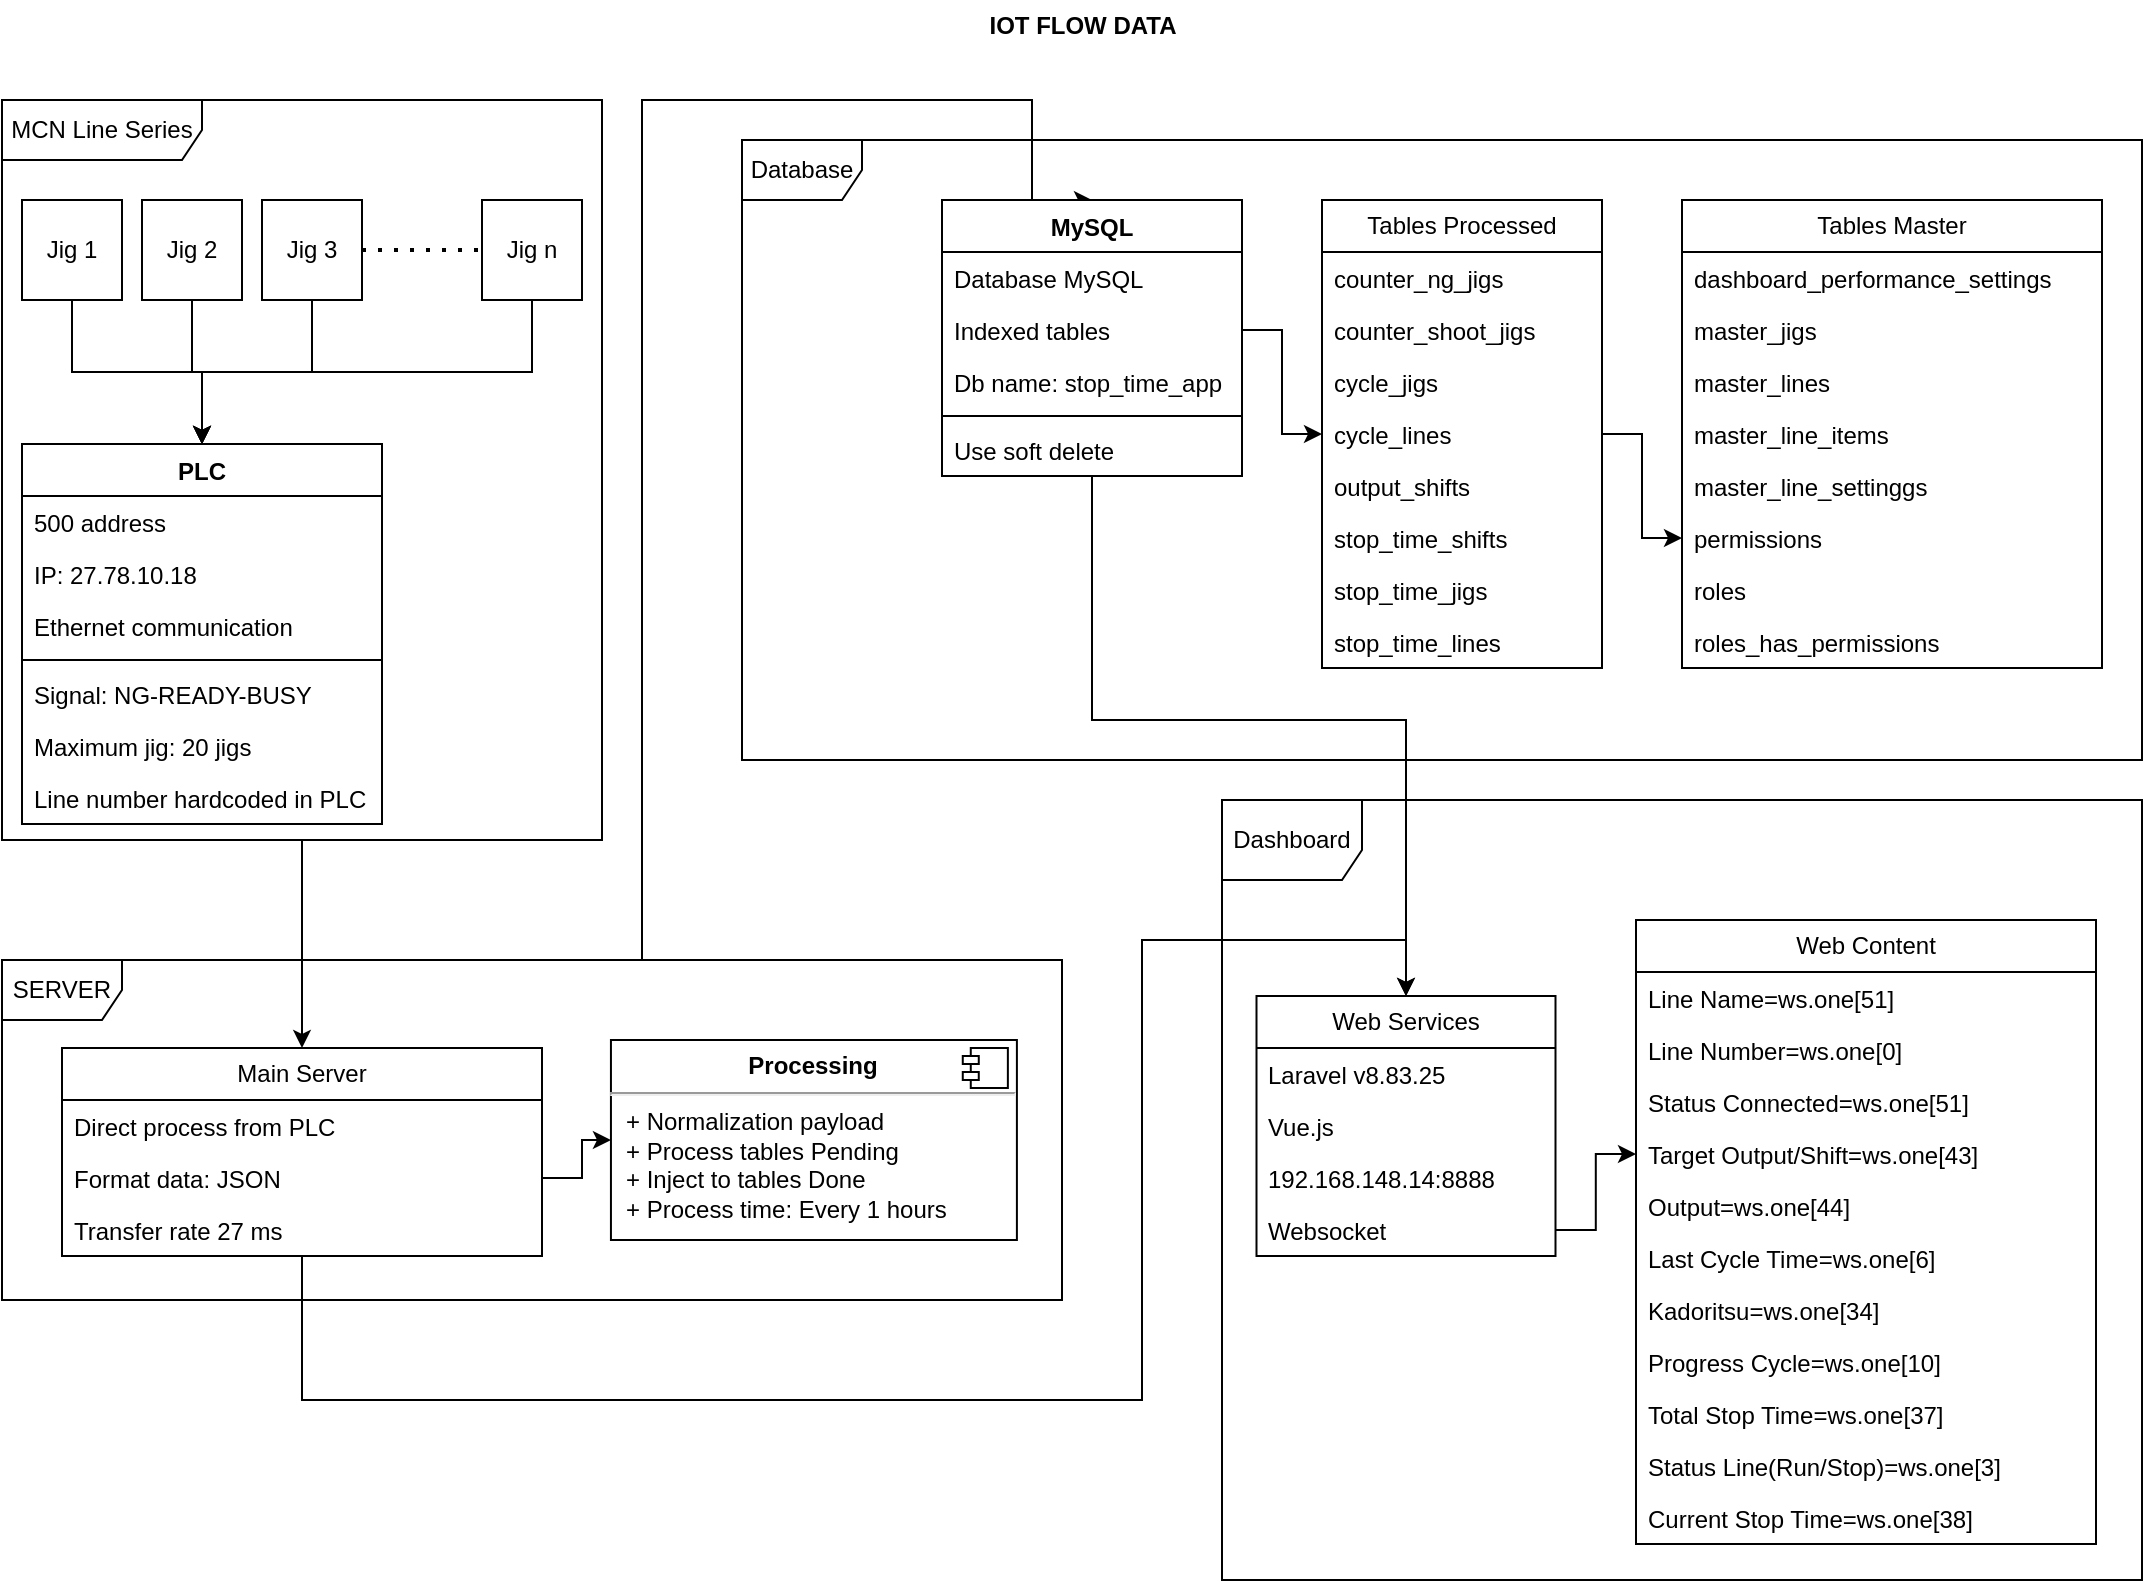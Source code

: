 <mxfile version="21.3.8" type="github">
  <diagram name="Page-1" id="0783ab3e-0a74-02c8-0abd-f7b4e66b4bec">
    <mxGraphModel dx="1674" dy="834" grid="1" gridSize="10" guides="1" tooltips="1" connect="1" arrows="1" fold="1" page="1" pageScale="1" pageWidth="1100" pageHeight="850" background="none" math="0" shadow="0">
      <root>
        <mxCell id="0" />
        <mxCell id="1" parent="0" />
        <mxCell id="ShEfWIWbOcaYMvMY--nj-66" value="IOT FLOW DATA" style="text;align=center;fontStyle=1;verticalAlign=middle;spacingLeft=3;spacingRight=3;strokeColor=none;rotatable=0;points=[[0,0.5],[1,0.5]];portConstraint=eastwest;html=1;" parent="1" vertex="1">
          <mxGeometry x="510" y="20" width="80" height="26" as="geometry" />
        </mxCell>
        <mxCell id="k7gf65FouDBsnr_o0FSd-72" value="" style="edgeStyle=orthogonalEdgeStyle;rounded=0;orthogonalLoop=1;jettySize=auto;html=1;entryX=0.5;entryY=0;entryDx=0;entryDy=0;" edge="1" parent="1" source="ShEfWIWbOcaYMvMY--nj-2" target="k7gf65FouDBsnr_o0FSd-111">
          <mxGeometry relative="1" as="geometry">
            <mxPoint x="153.52" y="610" as="targetPoint" />
          </mxGeometry>
        </mxCell>
        <mxCell id="k7gf65FouDBsnr_o0FSd-73" value="" style="edgeStyle=orthogonalEdgeStyle;rounded=0;orthogonalLoop=1;jettySize=auto;html=1;entryX=0.5;entryY=0;entryDx=0;entryDy=0;" edge="1" parent="1" source="ShEfWIWbOcaYMvMY--nj-51" target="ShEfWIWbOcaYMvMY--nj-53">
          <mxGeometry relative="1" as="geometry">
            <mxPoint x="500" y="410" as="targetPoint" />
            <Array as="points">
              <mxPoint x="330" y="70" />
              <mxPoint x="525" y="70" />
            </Array>
          </mxGeometry>
        </mxCell>
        <mxCell id="k7gf65FouDBsnr_o0FSd-106" value="" style="group" vertex="1" connectable="0" parent="1">
          <mxGeometry x="10" y="70" width="300" height="370" as="geometry" />
        </mxCell>
        <mxCell id="ShEfWIWbOcaYMvMY--nj-1" value="Jig 1" style="html=1;whiteSpace=wrap;" parent="k7gf65FouDBsnr_o0FSd-106" vertex="1">
          <mxGeometry x="10" y="50" width="50" height="50" as="geometry" />
        </mxCell>
        <mxCell id="ShEfWIWbOcaYMvMY--nj-2" value="MCN Line Series" style="shape=umlFrame;whiteSpace=wrap;html=1;pointerEvents=0;width=100;height=30;" parent="k7gf65FouDBsnr_o0FSd-106" vertex="1">
          <mxGeometry width="300" height="370" as="geometry" />
        </mxCell>
        <mxCell id="ShEfWIWbOcaYMvMY--nj-3" value="Jig 2" style="html=1;whiteSpace=wrap;" parent="k7gf65FouDBsnr_o0FSd-106" vertex="1">
          <mxGeometry x="70" y="50" width="50" height="50" as="geometry" />
        </mxCell>
        <mxCell id="ShEfWIWbOcaYMvMY--nj-4" value="Jig 3" style="html=1;whiteSpace=wrap;" parent="k7gf65FouDBsnr_o0FSd-106" vertex="1">
          <mxGeometry x="130" y="50" width="50" height="50" as="geometry" />
        </mxCell>
        <mxCell id="ShEfWIWbOcaYMvMY--nj-17" value="Jig n" style="html=1;whiteSpace=wrap;" parent="k7gf65FouDBsnr_o0FSd-106" vertex="1">
          <mxGeometry x="240" y="50" width="50" height="50" as="geometry" />
        </mxCell>
        <mxCell id="ShEfWIWbOcaYMvMY--nj-20" value="" style="endArrow=none;dashed=1;html=1;dashPattern=1 3;strokeWidth=2;rounded=0;exitX=1;exitY=0.5;exitDx=0;exitDy=0;entryX=0;entryY=0.5;entryDx=0;entryDy=0;" parent="k7gf65FouDBsnr_o0FSd-106" source="ShEfWIWbOcaYMvMY--nj-4" target="ShEfWIWbOcaYMvMY--nj-17" edge="1">
          <mxGeometry width="50" height="50" relative="1" as="geometry">
            <mxPoint x="490" y="50" as="sourcePoint" />
            <mxPoint x="540" as="targetPoint" />
          </mxGeometry>
        </mxCell>
        <mxCell id="ShEfWIWbOcaYMvMY--nj-58" value="PLC" style="swimlane;fontStyle=1;align=center;verticalAlign=top;childLayout=stackLayout;horizontal=1;startSize=26;horizontalStack=0;resizeParent=1;resizeParentMax=0;resizeLast=0;collapsible=1;marginBottom=0;whiteSpace=wrap;html=1;" parent="k7gf65FouDBsnr_o0FSd-106" vertex="1">
          <mxGeometry x="10" y="172" width="180" height="190" as="geometry" />
        </mxCell>
        <mxCell id="ShEfWIWbOcaYMvMY--nj-59" value="500 address" style="text;strokeColor=none;fillColor=none;align=left;verticalAlign=top;spacingLeft=4;spacingRight=4;overflow=hidden;rotatable=0;points=[[0,0.5],[1,0.5]];portConstraint=eastwest;whiteSpace=wrap;html=1;" parent="ShEfWIWbOcaYMvMY--nj-58" vertex="1">
          <mxGeometry y="26" width="180" height="26" as="geometry" />
        </mxCell>
        <mxCell id="ShEfWIWbOcaYMvMY--nj-76" value="IP: 27.78.10.18" style="text;strokeColor=none;fillColor=none;align=left;verticalAlign=top;spacingLeft=4;spacingRight=4;overflow=hidden;rotatable=0;points=[[0,0.5],[1,0.5]];portConstraint=eastwest;whiteSpace=wrap;html=1;" parent="ShEfWIWbOcaYMvMY--nj-58" vertex="1">
          <mxGeometry y="52" width="180" height="26" as="geometry" />
        </mxCell>
        <mxCell id="k7gf65FouDBsnr_o0FSd-30" value="Ethernet communication" style="text;strokeColor=none;fillColor=none;align=left;verticalAlign=top;spacingLeft=4;spacingRight=4;overflow=hidden;rotatable=0;points=[[0,0.5],[1,0.5]];portConstraint=eastwest;whiteSpace=wrap;html=1;" vertex="1" parent="ShEfWIWbOcaYMvMY--nj-58">
          <mxGeometry y="78" width="180" height="26" as="geometry" />
        </mxCell>
        <mxCell id="ShEfWIWbOcaYMvMY--nj-60" value="" style="line;strokeWidth=1;fillColor=none;align=left;verticalAlign=middle;spacingTop=-1;spacingLeft=3;spacingRight=3;rotatable=0;labelPosition=right;points=[];portConstraint=eastwest;strokeColor=inherit;" parent="ShEfWIWbOcaYMvMY--nj-58" vertex="1">
          <mxGeometry y="104" width="180" height="8" as="geometry" />
        </mxCell>
        <mxCell id="ShEfWIWbOcaYMvMY--nj-61" value="Signal: NG-READY-BUSY" style="text;strokeColor=none;fillColor=none;align=left;verticalAlign=top;spacingLeft=4;spacingRight=4;overflow=hidden;rotatable=0;points=[[0,0.5],[1,0.5]];portConstraint=eastwest;whiteSpace=wrap;html=1;" parent="ShEfWIWbOcaYMvMY--nj-58" vertex="1">
          <mxGeometry y="112" width="180" height="26" as="geometry" />
        </mxCell>
        <mxCell id="ShEfWIWbOcaYMvMY--nj-80" value="Maximum jig: 20 jigs" style="text;strokeColor=none;fillColor=none;align=left;verticalAlign=top;spacingLeft=4;spacingRight=4;overflow=hidden;rotatable=0;points=[[0,0.5],[1,0.5]];portConstraint=eastwest;whiteSpace=wrap;html=1;" parent="ShEfWIWbOcaYMvMY--nj-58" vertex="1">
          <mxGeometry y="138" width="180" height="26" as="geometry" />
        </mxCell>
        <mxCell id="ShEfWIWbOcaYMvMY--nj-81" value="Line number hardcoded in PLC" style="text;strokeColor=none;fillColor=none;align=left;verticalAlign=top;spacingLeft=4;spacingRight=4;overflow=hidden;rotatable=0;points=[[0,0.5],[1,0.5]];portConstraint=eastwest;whiteSpace=wrap;html=1;" parent="ShEfWIWbOcaYMvMY--nj-58" vertex="1">
          <mxGeometry y="164" width="180" height="26" as="geometry" />
        </mxCell>
        <mxCell id="k7gf65FouDBsnr_o0FSd-21" style="edgeStyle=orthogonalEdgeStyle;rounded=0;orthogonalLoop=1;jettySize=auto;html=1;exitX=0.5;exitY=1;exitDx=0;exitDy=0;entryX=0.5;entryY=0;entryDx=0;entryDy=0;" edge="1" parent="k7gf65FouDBsnr_o0FSd-106" source="ShEfWIWbOcaYMvMY--nj-1" target="ShEfWIWbOcaYMvMY--nj-58">
          <mxGeometry relative="1" as="geometry" />
        </mxCell>
        <mxCell id="k7gf65FouDBsnr_o0FSd-22" style="edgeStyle=orthogonalEdgeStyle;rounded=0;orthogonalLoop=1;jettySize=auto;html=1;exitX=0.5;exitY=1;exitDx=0;exitDy=0;entryX=0.5;entryY=0;entryDx=0;entryDy=0;" edge="1" parent="k7gf65FouDBsnr_o0FSd-106" source="ShEfWIWbOcaYMvMY--nj-3" target="ShEfWIWbOcaYMvMY--nj-58">
          <mxGeometry relative="1" as="geometry" />
        </mxCell>
        <mxCell id="k7gf65FouDBsnr_o0FSd-23" style="edgeStyle=orthogonalEdgeStyle;rounded=0;orthogonalLoop=1;jettySize=auto;html=1;exitX=0.5;exitY=1;exitDx=0;exitDy=0;entryX=0.5;entryY=0;entryDx=0;entryDy=0;" edge="1" parent="k7gf65FouDBsnr_o0FSd-106" source="ShEfWIWbOcaYMvMY--nj-4" target="ShEfWIWbOcaYMvMY--nj-58">
          <mxGeometry relative="1" as="geometry" />
        </mxCell>
        <mxCell id="k7gf65FouDBsnr_o0FSd-24" style="edgeStyle=orthogonalEdgeStyle;rounded=0;orthogonalLoop=1;jettySize=auto;html=1;exitX=0.5;exitY=1;exitDx=0;exitDy=0;entryX=0.5;entryY=0;entryDx=0;entryDy=0;" edge="1" parent="k7gf65FouDBsnr_o0FSd-106" source="ShEfWIWbOcaYMvMY--nj-17" target="ShEfWIWbOcaYMvMY--nj-58">
          <mxGeometry relative="1" as="geometry" />
        </mxCell>
        <mxCell id="k7gf65FouDBsnr_o0FSd-116" value="" style="group" vertex="1" connectable="0" parent="1">
          <mxGeometry x="10" y="500" width="530" height="170" as="geometry" />
        </mxCell>
        <mxCell id="ShEfWIWbOcaYMvMY--nj-51" value="SERVER" style="shape=umlFrame;whiteSpace=wrap;html=1;pointerEvents=0;movable=1;resizable=1;rotatable=1;deletable=1;editable=1;locked=0;connectable=1;container=0;" parent="k7gf65FouDBsnr_o0FSd-116" vertex="1">
          <mxGeometry width="530" height="170" as="geometry" />
        </mxCell>
        <mxCell id="k7gf65FouDBsnr_o0FSd-6" value="&lt;p style=&quot;margin:0px;margin-top:6px;text-align:center;&quot;&gt;&lt;b&gt;Processing&lt;/b&gt;&lt;/p&gt;&lt;hr&gt;&lt;p style=&quot;margin:0px;margin-left:8px;&quot;&gt;+ Normalization payload&lt;/p&gt;&lt;p style=&quot;margin:0px;margin-left:8px;&quot;&gt;+ Process tables Pending&lt;/p&gt;&lt;p style=&quot;margin:0px;margin-left:8px;&quot;&gt;+ Inject to tables Done&lt;/p&gt;&lt;p style=&quot;margin:0px;margin-left:8px;&quot;&gt;+ Process time: Every 1 hours&lt;/p&gt;" style="align=left;overflow=fill;html=1;dropTarget=0;whiteSpace=wrap;container=0;" vertex="1" parent="k7gf65FouDBsnr_o0FSd-116">
          <mxGeometry x="304.468" y="40" width="202.979" height="100" as="geometry" />
        </mxCell>
        <mxCell id="k7gf65FouDBsnr_o0FSd-7" value="" style="shape=component;jettyWidth=8;jettyHeight=4;container=0;" vertex="1" parent="k7gf65FouDBsnr_o0FSd-116">
          <mxGeometry x="480.383" y="44" width="22.553" height="20" as="geometry">
            <mxPoint x="-24" y="4" as="offset" />
          </mxGeometry>
        </mxCell>
        <mxCell id="k7gf65FouDBsnr_o0FSd-111" value="Main Server" style="swimlane;fontStyle=0;childLayout=stackLayout;horizontal=1;startSize=26;fillColor=none;horizontalStack=0;resizeParent=1;resizeParentMax=0;resizeLast=0;collapsible=1;marginBottom=0;whiteSpace=wrap;html=1;" vertex="1" parent="k7gf65FouDBsnr_o0FSd-116">
          <mxGeometry x="30" y="44" width="240" height="104" as="geometry" />
        </mxCell>
        <mxCell id="k7gf65FouDBsnr_o0FSd-112" value="Direct process from PLC" style="text;strokeColor=none;fillColor=none;align=left;verticalAlign=top;spacingLeft=4;spacingRight=4;overflow=hidden;rotatable=0;points=[[0,0.5],[1,0.5]];portConstraint=eastwest;whiteSpace=wrap;html=1;" vertex="1" parent="k7gf65FouDBsnr_o0FSd-111">
          <mxGeometry y="26" width="240" height="26" as="geometry" />
        </mxCell>
        <mxCell id="k7gf65FouDBsnr_o0FSd-113" value="Format data: JSON" style="text;strokeColor=none;fillColor=none;align=left;verticalAlign=top;spacingLeft=4;spacingRight=4;overflow=hidden;rotatable=0;points=[[0,0.5],[1,0.5]];portConstraint=eastwest;whiteSpace=wrap;html=1;" vertex="1" parent="k7gf65FouDBsnr_o0FSd-111">
          <mxGeometry y="52" width="240" height="26" as="geometry" />
        </mxCell>
        <mxCell id="k7gf65FouDBsnr_o0FSd-114" value="Transfer rate 27 ms" style="text;strokeColor=none;fillColor=none;align=left;verticalAlign=top;spacingLeft=4;spacingRight=4;overflow=hidden;rotatable=0;points=[[0,0.5],[1,0.5]];portConstraint=eastwest;whiteSpace=wrap;html=1;" vertex="1" parent="k7gf65FouDBsnr_o0FSd-111">
          <mxGeometry y="78" width="240" height="26" as="geometry" />
        </mxCell>
        <mxCell id="k7gf65FouDBsnr_o0FSd-115" style="edgeStyle=orthogonalEdgeStyle;rounded=0;orthogonalLoop=1;jettySize=auto;html=1;entryX=0;entryY=0.5;entryDx=0;entryDy=0;" edge="1" parent="k7gf65FouDBsnr_o0FSd-116" source="k7gf65FouDBsnr_o0FSd-113" target="k7gf65FouDBsnr_o0FSd-6">
          <mxGeometry relative="1" as="geometry" />
        </mxCell>
        <mxCell id="k7gf65FouDBsnr_o0FSd-125" value="" style="group" vertex="1" connectable="0" parent="1">
          <mxGeometry x="620" y="420" width="460" height="390" as="geometry" />
        </mxCell>
        <mxCell id="ShEfWIWbOcaYMvMY--nj-67" value="Dashboard" style="shape=umlFrame;whiteSpace=wrap;html=1;pointerEvents=0;width=70;height=40;container=0;" parent="k7gf65FouDBsnr_o0FSd-125" vertex="1">
          <mxGeometry width="460.0" height="390" as="geometry" />
        </mxCell>
        <mxCell id="k7gf65FouDBsnr_o0FSd-11" value="Web Services" style="swimlane;fontStyle=0;childLayout=stackLayout;horizontal=1;startSize=26;fillColor=none;horizontalStack=0;resizeParent=1;resizeParentMax=0;resizeLast=0;collapsible=1;marginBottom=0;whiteSpace=wrap;html=1;container=0;" vertex="1" parent="k7gf65FouDBsnr_o0FSd-125">
          <mxGeometry x="17.25" y="98" width="149.5" height="130" as="geometry" />
        </mxCell>
        <mxCell id="k7gf65FouDBsnr_o0FSd-33" value="Web Content" style="swimlane;fontStyle=0;childLayout=stackLayout;horizontal=1;startSize=26;fillColor=none;horizontalStack=0;resizeParent=1;resizeParentMax=0;resizeLast=0;collapsible=1;marginBottom=0;whiteSpace=wrap;html=1;container=0;" vertex="1" parent="k7gf65FouDBsnr_o0FSd-125">
          <mxGeometry x="207" y="60" width="230.0" height="312" as="geometry" />
        </mxCell>
        <mxCell id="k7gf65FouDBsnr_o0FSd-12" value="Laravel v8.83.25" style="text;strokeColor=none;fillColor=none;align=left;verticalAlign=top;spacingLeft=4;spacingRight=4;overflow=hidden;rotatable=0;points=[[0,0.5],[1,0.5]];portConstraint=eastwest;whiteSpace=wrap;html=1;container=0;" vertex="1" parent="k7gf65FouDBsnr_o0FSd-125">
          <mxGeometry x="17.25" y="124" width="149.5" height="26" as="geometry" />
        </mxCell>
        <mxCell id="k7gf65FouDBsnr_o0FSd-13" value="Vue.js" style="text;strokeColor=none;fillColor=none;align=left;verticalAlign=top;spacingLeft=4;spacingRight=4;overflow=hidden;rotatable=0;points=[[0,0.5],[1,0.5]];portConstraint=eastwest;whiteSpace=wrap;html=1;container=0;" vertex="1" parent="k7gf65FouDBsnr_o0FSd-125">
          <mxGeometry x="17.25" y="150" width="149.5" height="26" as="geometry" />
        </mxCell>
        <mxCell id="k7gf65FouDBsnr_o0FSd-14" value="192.168.148.14:8888" style="text;strokeColor=none;fillColor=none;align=left;verticalAlign=top;spacingLeft=4;spacingRight=4;overflow=hidden;rotatable=0;points=[[0,0.5],[1,0.5]];portConstraint=eastwest;whiteSpace=wrap;html=1;container=0;" vertex="1" parent="k7gf65FouDBsnr_o0FSd-125">
          <mxGeometry x="17.25" y="176" width="149.5" height="26" as="geometry" />
        </mxCell>
        <mxCell id="k7gf65FouDBsnr_o0FSd-32" value="Websocket" style="text;strokeColor=none;fillColor=none;align=left;verticalAlign=top;spacingLeft=4;spacingRight=4;overflow=hidden;rotatable=0;points=[[0,0.5],[1,0.5]];portConstraint=eastwest;whiteSpace=wrap;html=1;container=0;" vertex="1" parent="k7gf65FouDBsnr_o0FSd-125">
          <mxGeometry x="17.25" y="202" width="149.5" height="26" as="geometry" />
        </mxCell>
        <mxCell id="k7gf65FouDBsnr_o0FSd-35" value="Line Name=ws.one[51]" style="text;strokeColor=none;fillColor=none;align=left;verticalAlign=top;spacingLeft=4;spacingRight=4;overflow=hidden;rotatable=0;points=[[0,0.5],[1,0.5]];portConstraint=eastwest;whiteSpace=wrap;html=1;container=0;" vertex="1" parent="k7gf65FouDBsnr_o0FSd-125">
          <mxGeometry x="207" y="86" width="230.0" height="26" as="geometry" />
        </mxCell>
        <mxCell id="k7gf65FouDBsnr_o0FSd-34" value="Line Number=ws.one[0]" style="text;strokeColor=none;fillColor=none;align=left;verticalAlign=top;spacingLeft=4;spacingRight=4;overflow=hidden;rotatable=0;points=[[0,0.5],[1,0.5]];portConstraint=eastwest;whiteSpace=wrap;html=1;container=0;" vertex="1" parent="k7gf65FouDBsnr_o0FSd-125">
          <mxGeometry x="207" y="112" width="230.0" height="26" as="geometry" />
        </mxCell>
        <mxCell id="k7gf65FouDBsnr_o0FSd-45" value="Status Connected=ws.one[51]" style="text;strokeColor=none;fillColor=none;align=left;verticalAlign=top;spacingLeft=4;spacingRight=4;overflow=hidden;rotatable=0;points=[[0,0.5],[1,0.5]];portConstraint=eastwest;whiteSpace=wrap;html=1;container=0;" vertex="1" parent="k7gf65FouDBsnr_o0FSd-125">
          <mxGeometry x="207" y="138" width="230.0" height="26" as="geometry" />
        </mxCell>
        <mxCell id="k7gf65FouDBsnr_o0FSd-36" value="Target Output/Shift=ws.one[43]" style="text;strokeColor=none;fillColor=none;align=left;verticalAlign=top;spacingLeft=4;spacingRight=4;overflow=hidden;rotatable=0;points=[[0,0.5],[1,0.5]];portConstraint=eastwest;whiteSpace=wrap;html=1;container=0;" vertex="1" parent="k7gf65FouDBsnr_o0FSd-125">
          <mxGeometry x="207" y="164" width="230.0" height="26" as="geometry" />
        </mxCell>
        <mxCell id="k7gf65FouDBsnr_o0FSd-53" value="" style="edgeStyle=orthogonalEdgeStyle;rounded=0;orthogonalLoop=1;jettySize=auto;html=1;exitX=1;exitY=0.5;exitDx=0;exitDy=0;" edge="1" parent="k7gf65FouDBsnr_o0FSd-125" source="k7gf65FouDBsnr_o0FSd-32" target="k7gf65FouDBsnr_o0FSd-36">
          <mxGeometry relative="1" as="geometry" />
        </mxCell>
        <mxCell id="k7gf65FouDBsnr_o0FSd-37" value="Output=ws.one[44]" style="text;strokeColor=none;fillColor=none;align=left;verticalAlign=top;spacingLeft=4;spacingRight=4;overflow=hidden;rotatable=0;points=[[0,0.5],[1,0.5]];portConstraint=eastwest;whiteSpace=wrap;html=1;container=0;" vertex="1" parent="k7gf65FouDBsnr_o0FSd-125">
          <mxGeometry x="207" y="190" width="230.0" height="26" as="geometry" />
        </mxCell>
        <mxCell id="k7gf65FouDBsnr_o0FSd-38" value="Last Cycle Time=ws.one[6]" style="text;strokeColor=none;fillColor=none;align=left;verticalAlign=top;spacingLeft=4;spacingRight=4;overflow=hidden;rotatable=0;points=[[0,0.5],[1,0.5]];portConstraint=eastwest;whiteSpace=wrap;html=1;container=0;" vertex="1" parent="k7gf65FouDBsnr_o0FSd-125">
          <mxGeometry x="207" y="216" width="230.0" height="26" as="geometry" />
        </mxCell>
        <mxCell id="k7gf65FouDBsnr_o0FSd-46" value="Kadoritsu=ws.one[34]" style="text;strokeColor=none;fillColor=none;align=left;verticalAlign=top;spacingLeft=4;spacingRight=4;overflow=hidden;rotatable=0;points=[[0,0.5],[1,0.5]];portConstraint=eastwest;whiteSpace=wrap;html=1;container=0;" vertex="1" parent="k7gf65FouDBsnr_o0FSd-125">
          <mxGeometry x="207" y="242" width="230.0" height="26" as="geometry" />
        </mxCell>
        <mxCell id="k7gf65FouDBsnr_o0FSd-47" value="Progress Cycle=ws.one[10]" style="text;strokeColor=none;fillColor=none;align=left;verticalAlign=top;spacingLeft=4;spacingRight=4;overflow=hidden;rotatable=0;points=[[0,0.5],[1,0.5]];portConstraint=eastwest;whiteSpace=wrap;html=1;container=0;" vertex="1" parent="k7gf65FouDBsnr_o0FSd-125">
          <mxGeometry x="207" y="268" width="230.0" height="26" as="geometry" />
        </mxCell>
        <mxCell id="k7gf65FouDBsnr_o0FSd-48" value="Total Stop Time=ws.one[37]" style="text;strokeColor=none;fillColor=none;align=left;verticalAlign=top;spacingLeft=4;spacingRight=4;overflow=hidden;rotatable=0;points=[[0,0.5],[1,0.5]];portConstraint=eastwest;whiteSpace=wrap;html=1;container=0;" vertex="1" parent="k7gf65FouDBsnr_o0FSd-125">
          <mxGeometry x="207" y="294" width="230.0" height="26" as="geometry" />
        </mxCell>
        <mxCell id="k7gf65FouDBsnr_o0FSd-49" value="Status Line(Run/Stop)=ws.one[3]" style="text;strokeColor=none;fillColor=none;align=left;verticalAlign=top;spacingLeft=4;spacingRight=4;overflow=hidden;rotatable=0;points=[[0,0.5],[1,0.5]];portConstraint=eastwest;whiteSpace=wrap;html=1;container=0;" vertex="1" parent="k7gf65FouDBsnr_o0FSd-125">
          <mxGeometry x="207" y="320" width="230.0" height="26" as="geometry" />
        </mxCell>
        <mxCell id="k7gf65FouDBsnr_o0FSd-50" value="Current Stop Time=ws.one[38]" style="text;strokeColor=none;fillColor=none;align=left;verticalAlign=top;spacingLeft=4;spacingRight=4;overflow=hidden;rotatable=0;points=[[0,0.5],[1,0.5]];portConstraint=eastwest;whiteSpace=wrap;html=1;container=0;" vertex="1" parent="k7gf65FouDBsnr_o0FSd-125">
          <mxGeometry x="207" y="346" width="230.0" height="26" as="geometry" />
        </mxCell>
        <mxCell id="k7gf65FouDBsnr_o0FSd-127" style="edgeStyle=orthogonalEdgeStyle;rounded=0;orthogonalLoop=1;jettySize=auto;html=1;entryX=0.5;entryY=0;entryDx=0;entryDy=0;" edge="1" parent="1" source="k7gf65FouDBsnr_o0FSd-111" target="k7gf65FouDBsnr_o0FSd-11">
          <mxGeometry relative="1" as="geometry">
            <Array as="points">
              <mxPoint x="160" y="720" />
              <mxPoint x="580" y="720" />
              <mxPoint x="580" y="490" />
              <mxPoint x="712" y="490" />
            </Array>
          </mxGeometry>
        </mxCell>
        <mxCell id="k7gf65FouDBsnr_o0FSd-128" style="edgeStyle=orthogonalEdgeStyle;rounded=0;orthogonalLoop=1;jettySize=auto;html=1;entryX=0.5;entryY=0;entryDx=0;entryDy=0;" edge="1" parent="1" source="ShEfWIWbOcaYMvMY--nj-53" target="k7gf65FouDBsnr_o0FSd-11">
          <mxGeometry relative="1" as="geometry">
            <Array as="points">
              <mxPoint x="555" y="380" />
              <mxPoint x="712" y="380" />
            </Array>
          </mxGeometry>
        </mxCell>
        <mxCell id="k7gf65FouDBsnr_o0FSd-129" value="" style="group" vertex="1" connectable="0" parent="1">
          <mxGeometry x="380" y="90" width="700" height="310" as="geometry" />
        </mxCell>
        <mxCell id="ShEfWIWbOcaYMvMY--nj-53" value="MySQL" style="swimlane;fontStyle=1;align=center;verticalAlign=top;childLayout=stackLayout;horizontal=1;startSize=26;horizontalStack=0;resizeParent=1;resizeParentMax=0;resizeLast=0;collapsible=1;marginBottom=0;whiteSpace=wrap;html=1;movable=1;resizable=1;rotatable=1;deletable=1;editable=1;locked=0;connectable=1;" parent="k7gf65FouDBsnr_o0FSd-129" vertex="1">
          <mxGeometry x="100" y="30" width="150" height="138" as="geometry" />
        </mxCell>
        <mxCell id="ShEfWIWbOcaYMvMY--nj-54" value="Database MySQL" style="text;strokeColor=none;fillColor=none;align=left;verticalAlign=top;spacingLeft=4;spacingRight=4;overflow=hidden;rotatable=1;points=[[0,0.5],[1,0.5]];portConstraint=eastwest;whiteSpace=wrap;html=1;movable=1;resizable=1;deletable=1;editable=1;locked=0;connectable=1;" parent="ShEfWIWbOcaYMvMY--nj-53" vertex="1">
          <mxGeometry y="26" width="150" height="26" as="geometry" />
        </mxCell>
        <mxCell id="ShEfWIWbOcaYMvMY--nj-57" value="Indexed tables" style="text;strokeColor=none;fillColor=none;align=left;verticalAlign=top;spacingLeft=4;spacingRight=4;overflow=hidden;rotatable=1;points=[[0,0.5],[1,0.5]];portConstraint=eastwest;whiteSpace=wrap;html=1;movable=1;resizable=1;deletable=1;editable=1;locked=0;connectable=1;" parent="ShEfWIWbOcaYMvMY--nj-53" vertex="1">
          <mxGeometry y="52" width="150" height="26" as="geometry" />
        </mxCell>
        <mxCell id="k7gf65FouDBsnr_o0FSd-83" value="Db name: stop_time_app" style="text;strokeColor=none;fillColor=none;align=left;verticalAlign=top;spacingLeft=4;spacingRight=4;overflow=hidden;rotatable=1;points=[[0,0.5],[1,0.5]];portConstraint=eastwest;whiteSpace=wrap;html=1;movable=1;resizable=1;deletable=1;editable=1;locked=0;connectable=1;" vertex="1" parent="ShEfWIWbOcaYMvMY--nj-53">
          <mxGeometry y="78" width="150" height="26" as="geometry" />
        </mxCell>
        <mxCell id="ShEfWIWbOcaYMvMY--nj-55" value="" style="line;strokeWidth=1;fillColor=none;align=left;verticalAlign=middle;spacingTop=-1;spacingLeft=3;spacingRight=3;rotatable=1;labelPosition=right;points=[];portConstraint=eastwest;strokeColor=inherit;movable=1;resizable=1;deletable=1;editable=1;locked=0;connectable=1;" parent="ShEfWIWbOcaYMvMY--nj-53" vertex="1">
          <mxGeometry y="104" width="150" height="8" as="geometry" />
        </mxCell>
        <mxCell id="ShEfWIWbOcaYMvMY--nj-56" value="Use soft delete" style="text;strokeColor=none;fillColor=none;align=left;verticalAlign=top;spacingLeft=4;spacingRight=4;overflow=hidden;rotatable=1;points=[[0,0.5],[1,0.5]];portConstraint=eastwest;whiteSpace=wrap;html=1;movable=1;resizable=1;deletable=1;editable=1;locked=0;connectable=1;" parent="ShEfWIWbOcaYMvMY--nj-53" vertex="1">
          <mxGeometry y="112" width="150" height="26" as="geometry" />
        </mxCell>
        <mxCell id="k7gf65FouDBsnr_o0FSd-75" value="Database" style="shape=umlFrame;whiteSpace=wrap;html=1;pointerEvents=0;movable=1;resizable=1;rotatable=1;deletable=1;editable=1;locked=0;connectable=1;container=0;" vertex="1" parent="k7gf65FouDBsnr_o0FSd-129">
          <mxGeometry width="700" height="310" as="geometry" />
        </mxCell>
        <mxCell id="k7gf65FouDBsnr_o0FSd-79" value="Tables Processed" style="swimlane;fontStyle=0;childLayout=stackLayout;horizontal=1;startSize=26;fillColor=none;horizontalStack=0;resizeParent=1;resizeParentMax=0;resizeLast=0;collapsible=1;marginBottom=0;whiteSpace=wrap;html=1;" vertex="1" parent="k7gf65FouDBsnr_o0FSd-129">
          <mxGeometry x="290" y="30" width="140" height="234" as="geometry" />
        </mxCell>
        <mxCell id="k7gf65FouDBsnr_o0FSd-80" value="counter_ng_jigs" style="text;strokeColor=none;fillColor=none;align=left;verticalAlign=top;spacingLeft=4;spacingRight=4;overflow=hidden;rotatable=0;points=[[0,0.5],[1,0.5]];portConstraint=eastwest;whiteSpace=wrap;html=1;" vertex="1" parent="k7gf65FouDBsnr_o0FSd-79">
          <mxGeometry y="26" width="140" height="26" as="geometry" />
        </mxCell>
        <mxCell id="k7gf65FouDBsnr_o0FSd-81" value="counter_shoot_jigs" style="text;strokeColor=none;fillColor=none;align=left;verticalAlign=top;spacingLeft=4;spacingRight=4;overflow=hidden;rotatable=0;points=[[0,0.5],[1,0.5]];portConstraint=eastwest;whiteSpace=wrap;html=1;" vertex="1" parent="k7gf65FouDBsnr_o0FSd-79">
          <mxGeometry y="52" width="140" height="26" as="geometry" />
        </mxCell>
        <mxCell id="k7gf65FouDBsnr_o0FSd-82" value="cycle_jigs" style="text;strokeColor=none;fillColor=none;align=left;verticalAlign=top;spacingLeft=4;spacingRight=4;overflow=hidden;rotatable=0;points=[[0,0.5],[1,0.5]];portConstraint=eastwest;whiteSpace=wrap;html=1;" vertex="1" parent="k7gf65FouDBsnr_o0FSd-79">
          <mxGeometry y="78" width="140" height="26" as="geometry" />
        </mxCell>
        <mxCell id="k7gf65FouDBsnr_o0FSd-84" value="cycle_lines" style="text;strokeColor=none;fillColor=none;align=left;verticalAlign=top;spacingLeft=4;spacingRight=4;overflow=hidden;rotatable=0;points=[[0,0.5],[1,0.5]];portConstraint=eastwest;whiteSpace=wrap;html=1;" vertex="1" parent="k7gf65FouDBsnr_o0FSd-79">
          <mxGeometry y="104" width="140" height="26" as="geometry" />
        </mxCell>
        <mxCell id="k7gf65FouDBsnr_o0FSd-85" value="output_shifts" style="text;strokeColor=none;fillColor=none;align=left;verticalAlign=top;spacingLeft=4;spacingRight=4;overflow=hidden;rotatable=0;points=[[0,0.5],[1,0.5]];portConstraint=eastwest;whiteSpace=wrap;html=1;" vertex="1" parent="k7gf65FouDBsnr_o0FSd-79">
          <mxGeometry y="130" width="140" height="26" as="geometry" />
        </mxCell>
        <mxCell id="k7gf65FouDBsnr_o0FSd-86" value="stop_time_shifts" style="text;strokeColor=none;fillColor=none;align=left;verticalAlign=top;spacingLeft=4;spacingRight=4;overflow=hidden;rotatable=0;points=[[0,0.5],[1,0.5]];portConstraint=eastwest;whiteSpace=wrap;html=1;" vertex="1" parent="k7gf65FouDBsnr_o0FSd-79">
          <mxGeometry y="156" width="140" height="26" as="geometry" />
        </mxCell>
        <mxCell id="k7gf65FouDBsnr_o0FSd-89" value="stop_time_jigs" style="text;strokeColor=none;fillColor=none;align=left;verticalAlign=top;spacingLeft=4;spacingRight=4;overflow=hidden;rotatable=0;points=[[0,0.5],[1,0.5]];portConstraint=eastwest;whiteSpace=wrap;html=1;" vertex="1" parent="k7gf65FouDBsnr_o0FSd-79">
          <mxGeometry y="182" width="140" height="26" as="geometry" />
        </mxCell>
        <mxCell id="k7gf65FouDBsnr_o0FSd-90" value="stop_time_lines" style="text;strokeColor=none;fillColor=none;align=left;verticalAlign=top;spacingLeft=4;spacingRight=4;overflow=hidden;rotatable=0;points=[[0,0.5],[1,0.5]];portConstraint=eastwest;whiteSpace=wrap;html=1;" vertex="1" parent="k7gf65FouDBsnr_o0FSd-79">
          <mxGeometry y="208" width="140" height="26" as="geometry" />
        </mxCell>
        <mxCell id="k7gf65FouDBsnr_o0FSd-91" value="Tables Master" style="swimlane;fontStyle=0;childLayout=stackLayout;horizontal=1;startSize=26;fillColor=none;horizontalStack=0;resizeParent=1;resizeParentMax=0;resizeLast=0;collapsible=1;marginBottom=0;whiteSpace=wrap;html=1;" vertex="1" parent="k7gf65FouDBsnr_o0FSd-129">
          <mxGeometry x="470" y="30" width="210" height="234" as="geometry" />
        </mxCell>
        <mxCell id="k7gf65FouDBsnr_o0FSd-92" value="dashboard_performance_settings" style="text;strokeColor=none;fillColor=none;align=left;verticalAlign=top;spacingLeft=4;spacingRight=4;overflow=hidden;rotatable=0;points=[[0,0.5],[1,0.5]];portConstraint=eastwest;whiteSpace=wrap;html=1;" vertex="1" parent="k7gf65FouDBsnr_o0FSd-91">
          <mxGeometry y="26" width="210" height="26" as="geometry" />
        </mxCell>
        <mxCell id="k7gf65FouDBsnr_o0FSd-93" value="master_jigs" style="text;strokeColor=none;fillColor=none;align=left;verticalAlign=top;spacingLeft=4;spacingRight=4;overflow=hidden;rotatable=0;points=[[0,0.5],[1,0.5]];portConstraint=eastwest;whiteSpace=wrap;html=1;" vertex="1" parent="k7gf65FouDBsnr_o0FSd-91">
          <mxGeometry y="52" width="210" height="26" as="geometry" />
        </mxCell>
        <mxCell id="k7gf65FouDBsnr_o0FSd-94" value="master_lines" style="text;strokeColor=none;fillColor=none;align=left;verticalAlign=top;spacingLeft=4;spacingRight=4;overflow=hidden;rotatable=0;points=[[0,0.5],[1,0.5]];portConstraint=eastwest;whiteSpace=wrap;html=1;" vertex="1" parent="k7gf65FouDBsnr_o0FSd-91">
          <mxGeometry y="78" width="210" height="26" as="geometry" />
        </mxCell>
        <mxCell id="k7gf65FouDBsnr_o0FSd-95" value="master_line_items" style="text;strokeColor=none;fillColor=none;align=left;verticalAlign=top;spacingLeft=4;spacingRight=4;overflow=hidden;rotatable=0;points=[[0,0.5],[1,0.5]];portConstraint=eastwest;whiteSpace=wrap;html=1;" vertex="1" parent="k7gf65FouDBsnr_o0FSd-91">
          <mxGeometry y="104" width="210" height="26" as="geometry" />
        </mxCell>
        <mxCell id="k7gf65FouDBsnr_o0FSd-96" value="master_line_settinggs" style="text;strokeColor=none;fillColor=none;align=left;verticalAlign=top;spacingLeft=4;spacingRight=4;overflow=hidden;rotatable=0;points=[[0,0.5],[1,0.5]];portConstraint=eastwest;whiteSpace=wrap;html=1;" vertex="1" parent="k7gf65FouDBsnr_o0FSd-91">
          <mxGeometry y="130" width="210" height="26" as="geometry" />
        </mxCell>
        <mxCell id="k7gf65FouDBsnr_o0FSd-97" value="permissions" style="text;strokeColor=none;fillColor=none;align=left;verticalAlign=top;spacingLeft=4;spacingRight=4;overflow=hidden;rotatable=0;points=[[0,0.5],[1,0.5]];portConstraint=eastwest;whiteSpace=wrap;html=1;" vertex="1" parent="k7gf65FouDBsnr_o0FSd-91">
          <mxGeometry y="156" width="210" height="26" as="geometry" />
        </mxCell>
        <mxCell id="k7gf65FouDBsnr_o0FSd-98" value="roles" style="text;strokeColor=none;fillColor=none;align=left;verticalAlign=top;spacingLeft=4;spacingRight=4;overflow=hidden;rotatable=0;points=[[0,0.5],[1,0.5]];portConstraint=eastwest;whiteSpace=wrap;html=1;" vertex="1" parent="k7gf65FouDBsnr_o0FSd-91">
          <mxGeometry y="182" width="210" height="26" as="geometry" />
        </mxCell>
        <mxCell id="k7gf65FouDBsnr_o0FSd-99" value="roles_has_permissions" style="text;strokeColor=none;fillColor=none;align=left;verticalAlign=top;spacingLeft=4;spacingRight=4;overflow=hidden;rotatable=0;points=[[0,0.5],[1,0.5]];portConstraint=eastwest;whiteSpace=wrap;html=1;" vertex="1" parent="k7gf65FouDBsnr_o0FSd-91">
          <mxGeometry y="208" width="210" height="26" as="geometry" />
        </mxCell>
        <mxCell id="k7gf65FouDBsnr_o0FSd-101" value="" style="edgeStyle=orthogonalEdgeStyle;rounded=0;orthogonalLoop=1;jettySize=auto;html=1;" edge="1" parent="k7gf65FouDBsnr_o0FSd-129" source="k7gf65FouDBsnr_o0FSd-79" target="k7gf65FouDBsnr_o0FSd-97">
          <mxGeometry relative="1" as="geometry" />
        </mxCell>
        <mxCell id="k7gf65FouDBsnr_o0FSd-100" value="" style="edgeStyle=orthogonalEdgeStyle;rounded=0;orthogonalLoop=1;jettySize=auto;html=1;" edge="1" parent="k7gf65FouDBsnr_o0FSd-129" source="ShEfWIWbOcaYMvMY--nj-57" target="k7gf65FouDBsnr_o0FSd-84">
          <mxGeometry relative="1" as="geometry" />
        </mxCell>
      </root>
    </mxGraphModel>
  </diagram>
</mxfile>
